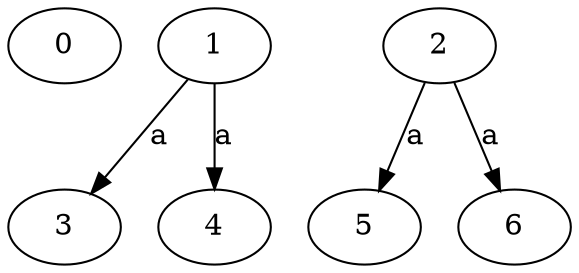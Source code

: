 strict digraph  {
0;
1;
3;
2;
4;
5;
6;
1 -> 3  [label=a];
1 -> 4  [label=a];
2 -> 5  [label=a];
2 -> 6  [label=a];
}
